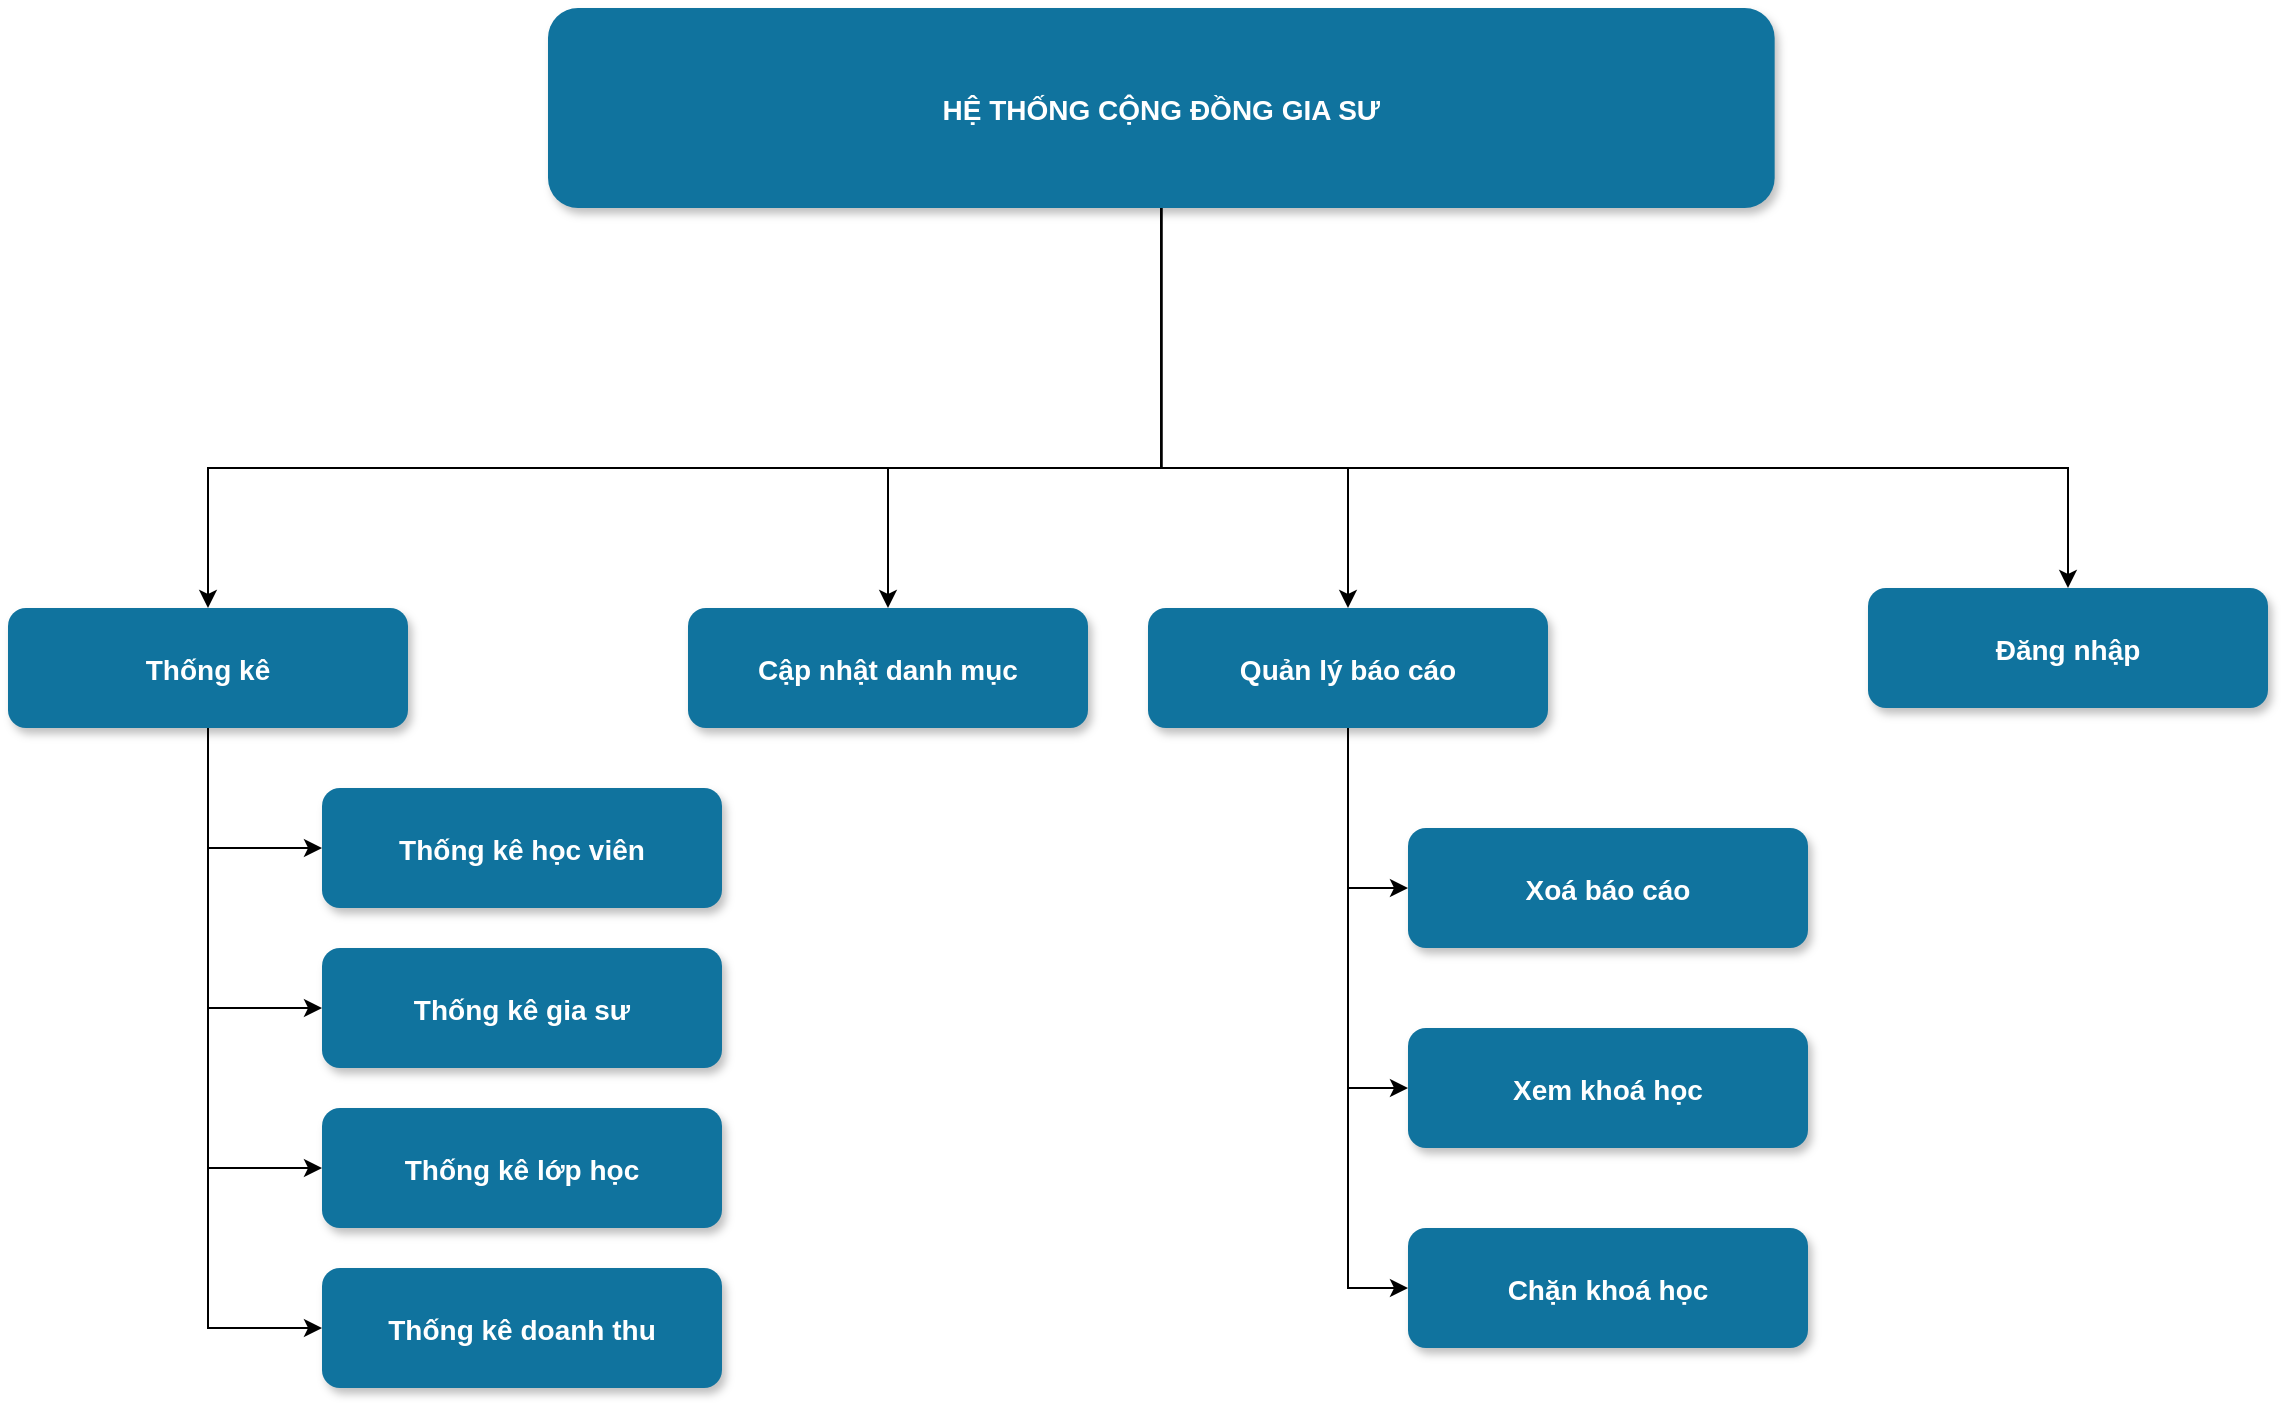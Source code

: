 <mxfile version="13.7.9" type="device"><diagram name="Page-1" id="97916047-d0de-89f5-080d-49f4d83e522f"><mxGraphModel dx="1603" dy="2293.5" grid="1" gridSize="10" guides="1" tooltips="1" connect="1" arrows="1" fold="1" page="1" pageScale="1.5" pageWidth="1169" pageHeight="827" background="#ffffff" math="0" shadow="0"><root><mxCell id="0"/><mxCell id="1" parent="0"/><mxCell id="QCB6BWaqda9QQGbfxjxX-72" style="edgeStyle=orthogonalEdgeStyle;rounded=0;orthogonalLoop=1;jettySize=auto;html=1;" parent="1" source="QCB6BWaqda9QQGbfxjxX-56" target="QCB6BWaqda9QQGbfxjxX-57" edge="1"><mxGeometry relative="1" as="geometry"><Array as="points"><mxPoint x="1097" y="40"/><mxPoint x="620" y="40"/></Array></mxGeometry></mxCell><mxCell id="QCB6BWaqda9QQGbfxjxX-73" style="edgeStyle=orthogonalEdgeStyle;rounded=0;orthogonalLoop=1;jettySize=auto;html=1;entryX=0.5;entryY=0;entryDx=0;entryDy=0;" parent="1" source="QCB6BWaqda9QQGbfxjxX-56" target="QCB6BWaqda9QQGbfxjxX-58" edge="1"><mxGeometry relative="1" as="geometry"><Array as="points"><mxPoint x="1097" y="40"/><mxPoint x="960" y="40"/></Array></mxGeometry></mxCell><mxCell id="QCB6BWaqda9QQGbfxjxX-78" style="edgeStyle=orthogonalEdgeStyle;rounded=0;orthogonalLoop=1;jettySize=auto;html=1;entryX=0.5;entryY=0;entryDx=0;entryDy=0;" parent="1" source="QCB6BWaqda9QQGbfxjxX-56" target="QCB6BWaqda9QQGbfxjxX-77" edge="1"><mxGeometry relative="1" as="geometry"><Array as="points"><mxPoint x="1097" y="40"/><mxPoint x="1550" y="40"/></Array></mxGeometry></mxCell><mxCell id="olFH1l5FeeLZKAXggILd-8" style="edgeStyle=orthogonalEdgeStyle;rounded=0;orthogonalLoop=1;jettySize=auto;html=1;entryX=0.5;entryY=0;entryDx=0;entryDy=0;" edge="1" parent="1" source="QCB6BWaqda9QQGbfxjxX-56" target="olFH1l5FeeLZKAXggILd-1"><mxGeometry relative="1" as="geometry"><Array as="points"><mxPoint x="1097" y="40"/><mxPoint x="1190" y="40"/></Array></mxGeometry></mxCell><mxCell id="QCB6BWaqda9QQGbfxjxX-56" value="HỆ THỐNG CỘNG ĐỒNG GIA SƯ" style="rounded=1;fillColor=#10739E;strokeColor=none;shadow=1;gradientColor=none;fontStyle=1;fontColor=#FFFFFF;fontSize=14;" parent="1" vertex="1"><mxGeometry x="790.0" y="-190" width="613.33" height="100" as="geometry"/></mxCell><mxCell id="QCB6BWaqda9QQGbfxjxX-68" style="edgeStyle=orthogonalEdgeStyle;rounded=0;orthogonalLoop=1;jettySize=auto;html=1;entryX=0;entryY=0.5;entryDx=0;entryDy=0;" parent="1" source="QCB6BWaqda9QQGbfxjxX-57" target="QCB6BWaqda9QQGbfxjxX-64" edge="1"><mxGeometry relative="1" as="geometry"/></mxCell><mxCell id="QCB6BWaqda9QQGbfxjxX-69" style="edgeStyle=orthogonalEdgeStyle;rounded=0;orthogonalLoop=1;jettySize=auto;html=1;entryX=0;entryY=0.5;entryDx=0;entryDy=0;" parent="1" source="QCB6BWaqda9QQGbfxjxX-57" target="QCB6BWaqda9QQGbfxjxX-65" edge="1"><mxGeometry relative="1" as="geometry"/></mxCell><mxCell id="QCB6BWaqda9QQGbfxjxX-70" style="edgeStyle=orthogonalEdgeStyle;rounded=0;orthogonalLoop=1;jettySize=auto;html=1;entryX=0;entryY=0.5;entryDx=0;entryDy=0;" parent="1" source="QCB6BWaqda9QQGbfxjxX-57" target="QCB6BWaqda9QQGbfxjxX-66" edge="1"><mxGeometry relative="1" as="geometry"/></mxCell><mxCell id="QCB6BWaqda9QQGbfxjxX-71" style="edgeStyle=orthogonalEdgeStyle;rounded=0;orthogonalLoop=1;jettySize=auto;html=1;entryX=0;entryY=0.5;entryDx=0;entryDy=0;" parent="1" source="QCB6BWaqda9QQGbfxjxX-57" target="QCB6BWaqda9QQGbfxjxX-67" edge="1"><mxGeometry relative="1" as="geometry"/></mxCell><mxCell id="QCB6BWaqda9QQGbfxjxX-57" value="Thống kê" style="rounded=1;fillColor=#10739E;strokeColor=none;shadow=1;gradientColor=none;fontStyle=1;fontColor=#FFFFFF;fontSize=14;" parent="1" vertex="1"><mxGeometry x="520" y="110" width="200" height="60" as="geometry"/></mxCell><mxCell id="QCB6BWaqda9QQGbfxjxX-58" value="Cập nhật danh mục" style="rounded=1;fillColor=#10739E;strokeColor=none;shadow=1;gradientColor=none;fontStyle=1;fontColor=#FFFFFF;fontSize=14;" parent="1" vertex="1"><mxGeometry x="860" y="110" width="200" height="60" as="geometry"/></mxCell><mxCell id="QCB6BWaqda9QQGbfxjxX-64" value="Thống kê học viên" style="rounded=1;fillColor=#10739E;strokeColor=none;shadow=1;gradientColor=none;fontStyle=1;fontColor=#FFFFFF;fontSize=14;" parent="1" vertex="1"><mxGeometry x="677" y="200" width="200" height="60" as="geometry"/></mxCell><mxCell id="QCB6BWaqda9QQGbfxjxX-65" value="Thống kê gia sư" style="rounded=1;fillColor=#10739E;strokeColor=none;shadow=1;gradientColor=none;fontStyle=1;fontColor=#FFFFFF;fontSize=14;" parent="1" vertex="1"><mxGeometry x="677" y="280" width="200" height="60" as="geometry"/></mxCell><mxCell id="QCB6BWaqda9QQGbfxjxX-66" value="Thống kê lớp học" style="rounded=1;fillColor=#10739E;strokeColor=none;shadow=1;gradientColor=none;fontStyle=1;fontColor=#FFFFFF;fontSize=14;" parent="1" vertex="1"><mxGeometry x="677" y="360" width="200" height="60" as="geometry"/></mxCell><mxCell id="QCB6BWaqda9QQGbfxjxX-67" value="Thống kê doanh thu" style="rounded=1;fillColor=#10739E;strokeColor=none;shadow=1;gradientColor=none;fontStyle=1;fontColor=#FFFFFF;fontSize=14;" parent="1" vertex="1"><mxGeometry x="677" y="440" width="200" height="60" as="geometry"/></mxCell><mxCell id="QCB6BWaqda9QQGbfxjxX-77" value="Đăng nhập" style="rounded=1;fillColor=#10739E;strokeColor=none;shadow=1;gradientColor=none;fontStyle=1;fontColor=#FFFFFF;fontSize=14;" parent="1" vertex="1"><mxGeometry x="1450" y="100" width="200" height="60" as="geometry"/></mxCell><mxCell id="olFH1l5FeeLZKAXggILd-5" style="edgeStyle=orthogonalEdgeStyle;rounded=0;orthogonalLoop=1;jettySize=auto;html=1;entryX=0;entryY=0.5;entryDx=0;entryDy=0;" edge="1" parent="1" source="olFH1l5FeeLZKAXggILd-1" target="olFH1l5FeeLZKAXggILd-4"><mxGeometry relative="1" as="geometry"/></mxCell><mxCell id="olFH1l5FeeLZKAXggILd-6" style="edgeStyle=orthogonalEdgeStyle;rounded=0;orthogonalLoop=1;jettySize=auto;html=1;entryX=0;entryY=0.5;entryDx=0;entryDy=0;" edge="1" parent="1" source="olFH1l5FeeLZKAXggILd-1" target="olFH1l5FeeLZKAXggILd-3"><mxGeometry relative="1" as="geometry"/></mxCell><mxCell id="olFH1l5FeeLZKAXggILd-7" style="edgeStyle=orthogonalEdgeStyle;rounded=0;orthogonalLoop=1;jettySize=auto;html=1;entryX=0;entryY=0.5;entryDx=0;entryDy=0;" edge="1" parent="1" source="olFH1l5FeeLZKAXggILd-1" target="olFH1l5FeeLZKAXggILd-2"><mxGeometry relative="1" as="geometry"/></mxCell><mxCell id="olFH1l5FeeLZKAXggILd-1" value="Quản lý báo cáo" style="rounded=1;fillColor=#10739E;strokeColor=none;shadow=1;gradientColor=none;fontStyle=1;fontColor=#FFFFFF;fontSize=14;" vertex="1" parent="1"><mxGeometry x="1090" y="110" width="200" height="60" as="geometry"/></mxCell><mxCell id="olFH1l5FeeLZKAXggILd-2" value="Chặn khoá học" style="rounded=1;fillColor=#10739E;strokeColor=none;shadow=1;gradientColor=none;fontStyle=1;fontColor=#FFFFFF;fontSize=14;" vertex="1" parent="1"><mxGeometry x="1220" y="420" width="200" height="60" as="geometry"/></mxCell><mxCell id="olFH1l5FeeLZKAXggILd-3" value="Xem khoá học" style="rounded=1;fillColor=#10739E;strokeColor=none;shadow=1;gradientColor=none;fontStyle=1;fontColor=#FFFFFF;fontSize=14;" vertex="1" parent="1"><mxGeometry x="1220" y="320" width="200" height="60" as="geometry"/></mxCell><mxCell id="olFH1l5FeeLZKAXggILd-4" value="Xoá báo cáo" style="rounded=1;fillColor=#10739E;strokeColor=none;shadow=1;gradientColor=none;fontStyle=1;fontColor=#FFFFFF;fontSize=14;" vertex="1" parent="1"><mxGeometry x="1220" y="220" width="200" height="60" as="geometry"/></mxCell></root></mxGraphModel></diagram></mxfile>